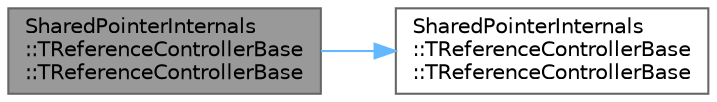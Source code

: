 digraph "SharedPointerInternals::TReferenceControllerBase::TReferenceControllerBase"
{
 // INTERACTIVE_SVG=YES
 // LATEX_PDF_SIZE
  bgcolor="transparent";
  edge [fontname=Helvetica,fontsize=10,labelfontname=Helvetica,labelfontsize=10];
  node [fontname=Helvetica,fontsize=10,shape=box,height=0.2,width=0.4];
  rankdir="LR";
  Node1 [id="Node000001",label="SharedPointerInternals\l::TReferenceControllerBase\l::TReferenceControllerBase",height=0.2,width=0.4,color="gray40", fillcolor="grey60", style="filled", fontcolor="black",tooltip=" "];
  Node1 -> Node2 [id="edge1_Node000001_Node000002",color="steelblue1",style="solid",tooltip=" "];
  Node2 [id="Node000002",label="SharedPointerInternals\l::TReferenceControllerBase\l::TReferenceControllerBase",height=0.2,width=0.4,color="grey40", fillcolor="white", style="filled",URL="$d0/d16/classSharedPointerInternals_1_1TReferenceControllerBase.html#a955d68df263b349c7086d0a460d92d15",tooltip=" "];
}
